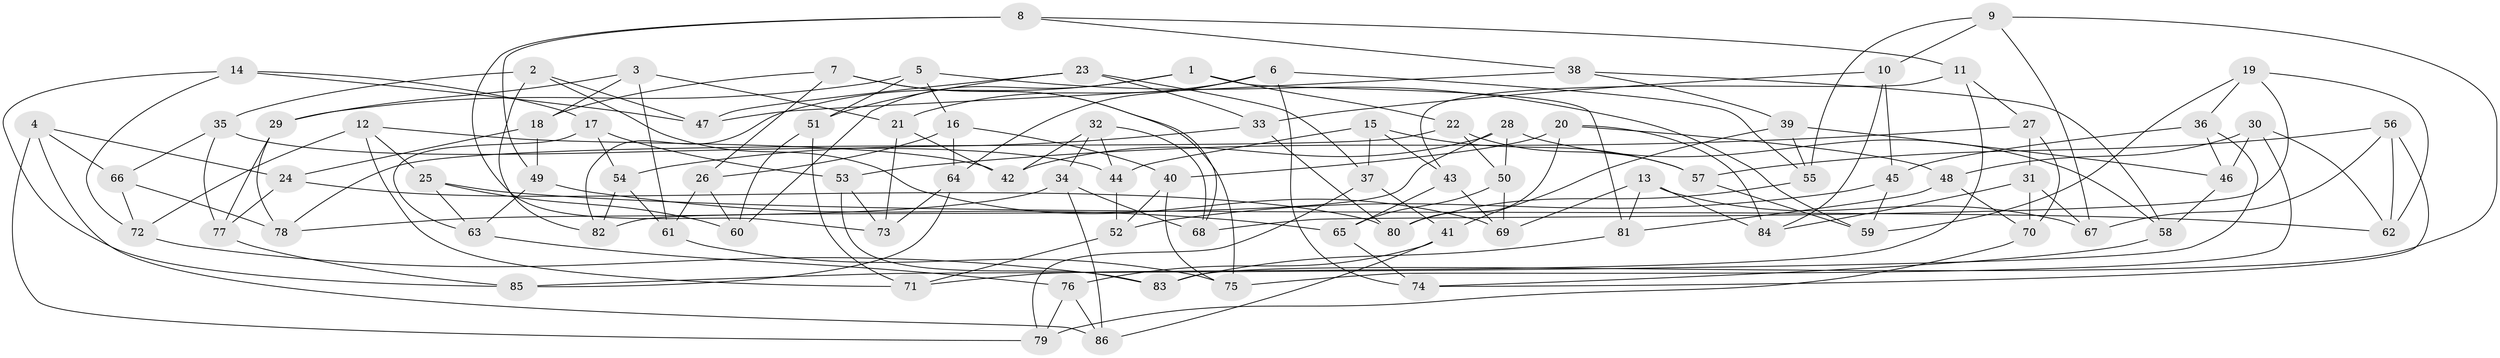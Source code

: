 // coarse degree distribution, {4: 0.29411764705882354, 6: 0.6274509803921569, 5: 0.058823529411764705, 3: 0.0196078431372549}
// Generated by graph-tools (version 1.1) at 2025/24/03/03/25 07:24:26]
// undirected, 86 vertices, 172 edges
graph export_dot {
graph [start="1"]
  node [color=gray90,style=filled];
  1;
  2;
  3;
  4;
  5;
  6;
  7;
  8;
  9;
  10;
  11;
  12;
  13;
  14;
  15;
  16;
  17;
  18;
  19;
  20;
  21;
  22;
  23;
  24;
  25;
  26;
  27;
  28;
  29;
  30;
  31;
  32;
  33;
  34;
  35;
  36;
  37;
  38;
  39;
  40;
  41;
  42;
  43;
  44;
  45;
  46;
  47;
  48;
  49;
  50;
  51;
  52;
  53;
  54;
  55;
  56;
  57;
  58;
  59;
  60;
  61;
  62;
  63;
  64;
  65;
  66;
  67;
  68;
  69;
  70;
  71;
  72;
  73;
  74;
  75;
  76;
  77;
  78;
  79;
  80;
  81;
  82;
  83;
  84;
  85;
  86;
  1 -- 82;
  1 -- 60;
  1 -- 22;
  1 -- 81;
  2 -- 82;
  2 -- 69;
  2 -- 35;
  2 -- 47;
  3 -- 21;
  3 -- 29;
  3 -- 61;
  3 -- 18;
  4 -- 66;
  4 -- 86;
  4 -- 79;
  4 -- 24;
  5 -- 29;
  5 -- 51;
  5 -- 59;
  5 -- 16;
  6 -- 55;
  6 -- 64;
  6 -- 74;
  6 -- 21;
  7 -- 75;
  7 -- 68;
  7 -- 26;
  7 -- 18;
  8 -- 49;
  8 -- 11;
  8 -- 73;
  8 -- 38;
  9 -- 67;
  9 -- 55;
  9 -- 10;
  9 -- 83;
  10 -- 45;
  10 -- 33;
  10 -- 84;
  11 -- 43;
  11 -- 27;
  11 -- 71;
  12 -- 25;
  12 -- 72;
  12 -- 42;
  12 -- 71;
  13 -- 84;
  13 -- 67;
  13 -- 69;
  13 -- 81;
  14 -- 85;
  14 -- 47;
  14 -- 17;
  14 -- 72;
  15 -- 44;
  15 -- 43;
  15 -- 37;
  15 -- 57;
  16 -- 64;
  16 -- 26;
  16 -- 40;
  17 -- 63;
  17 -- 53;
  17 -- 54;
  18 -- 24;
  18 -- 49;
  19 -- 62;
  19 -- 59;
  19 -- 36;
  19 -- 68;
  20 -- 40;
  20 -- 84;
  20 -- 80;
  20 -- 48;
  21 -- 73;
  21 -- 42;
  22 -- 78;
  22 -- 50;
  22 -- 57;
  23 -- 47;
  23 -- 33;
  23 -- 51;
  23 -- 37;
  24 -- 80;
  24 -- 77;
  25 -- 63;
  25 -- 60;
  25 -- 62;
  26 -- 61;
  26 -- 60;
  27 -- 31;
  27 -- 53;
  27 -- 70;
  28 -- 58;
  28 -- 42;
  28 -- 82;
  28 -- 50;
  29 -- 78;
  29 -- 77;
  30 -- 48;
  30 -- 75;
  30 -- 62;
  30 -- 46;
  31 -- 70;
  31 -- 67;
  31 -- 84;
  32 -- 44;
  32 -- 42;
  32 -- 34;
  32 -- 68;
  33 -- 54;
  33 -- 80;
  34 -- 86;
  34 -- 68;
  34 -- 78;
  35 -- 44;
  35 -- 66;
  35 -- 77;
  36 -- 45;
  36 -- 85;
  36 -- 46;
  37 -- 41;
  37 -- 79;
  38 -- 58;
  38 -- 47;
  38 -- 39;
  39 -- 55;
  39 -- 41;
  39 -- 46;
  40 -- 52;
  40 -- 75;
  41 -- 86;
  41 -- 76;
  43 -- 69;
  43 -- 65;
  44 -- 52;
  45 -- 52;
  45 -- 59;
  46 -- 58;
  48 -- 81;
  48 -- 70;
  49 -- 65;
  49 -- 63;
  50 -- 65;
  50 -- 69;
  51 -- 60;
  51 -- 71;
  52 -- 71;
  53 -- 83;
  53 -- 73;
  54 -- 82;
  54 -- 61;
  55 -- 80;
  56 -- 67;
  56 -- 57;
  56 -- 62;
  56 -- 74;
  57 -- 59;
  58 -- 74;
  61 -- 75;
  63 -- 76;
  64 -- 85;
  64 -- 73;
  65 -- 74;
  66 -- 78;
  66 -- 72;
  70 -- 79;
  72 -- 83;
  76 -- 79;
  76 -- 86;
  77 -- 85;
  81 -- 83;
}
